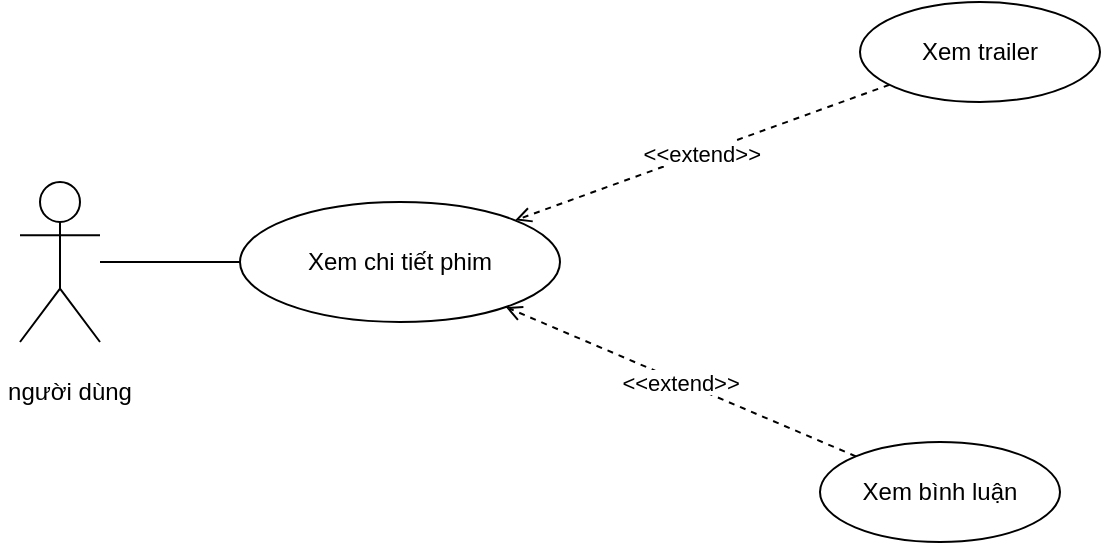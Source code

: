 <mxfile version="28.2.8">
  <diagram name="Use Case - Xem Phim" id="0">
    <mxGraphModel dx="1042" dy="575" grid="1" gridSize="10" guides="1" tooltips="1" connect="1" arrows="1" fold="1" page="1" pageScale="1" pageWidth="850" pageHeight="1100" math="0" shadow="0">
      <root>
        <mxCell id="0" />
        <mxCell id="1" parent="0" />
        <mxCell id="2" value="" style="shape=umlActor;" parent="1" vertex="1">
          <mxGeometry x="90" y="120" width="40" height="80" as="geometry" />
        </mxCell>
        <mxCell id="3" value="Xem chi tiết phim" style="ellipse;whiteSpace=wrap;html=1;" parent="1" vertex="1">
          <mxGeometry x="200" y="130" width="160" height="60" as="geometry" />
        </mxCell>
        <mxCell id="4" value="Xem trailer" style="ellipse;whiteSpace=wrap;html=1;" parent="1" vertex="1">
          <mxGeometry x="510" y="30" width="120" height="50" as="geometry" />
        </mxCell>
        <mxCell id="5" value="Xem bình luận" style="ellipse;whiteSpace=wrap;html=1;" parent="1" vertex="1">
          <mxGeometry x="490" y="250" width="120" height="50" as="geometry" />
        </mxCell>
        <mxCell id="6" value="" style="endArrow=none;" parent="1" source="2" target="3" edge="1">
          <mxGeometry relative="1" as="geometry" />
        </mxCell>
        <mxCell id="7" value="&lt;&lt;extend&gt;&gt;" style="endArrow=open;dashed=1;" parent="1" source="4" target="3" edge="1">
          <mxGeometry relative="1" as="geometry" />
        </mxCell>
        <mxCell id="8" value="&lt;&lt;extend&gt;&gt;" style="endArrow=open;dashed=1;" parent="1" source="5" target="3" edge="1">
          <mxGeometry relative="1" as="geometry" />
        </mxCell>
        <mxCell id="57dJL3m5aSET0MW7NrAq-9" value="người dùng" style="text;html=1;whiteSpace=wrap;strokeColor=none;fillColor=none;align=center;verticalAlign=middle;rounded=0;" vertex="1" parent="1">
          <mxGeometry x="80" y="210" width="70" height="30" as="geometry" />
        </mxCell>
      </root>
    </mxGraphModel>
  </diagram>
</mxfile>
